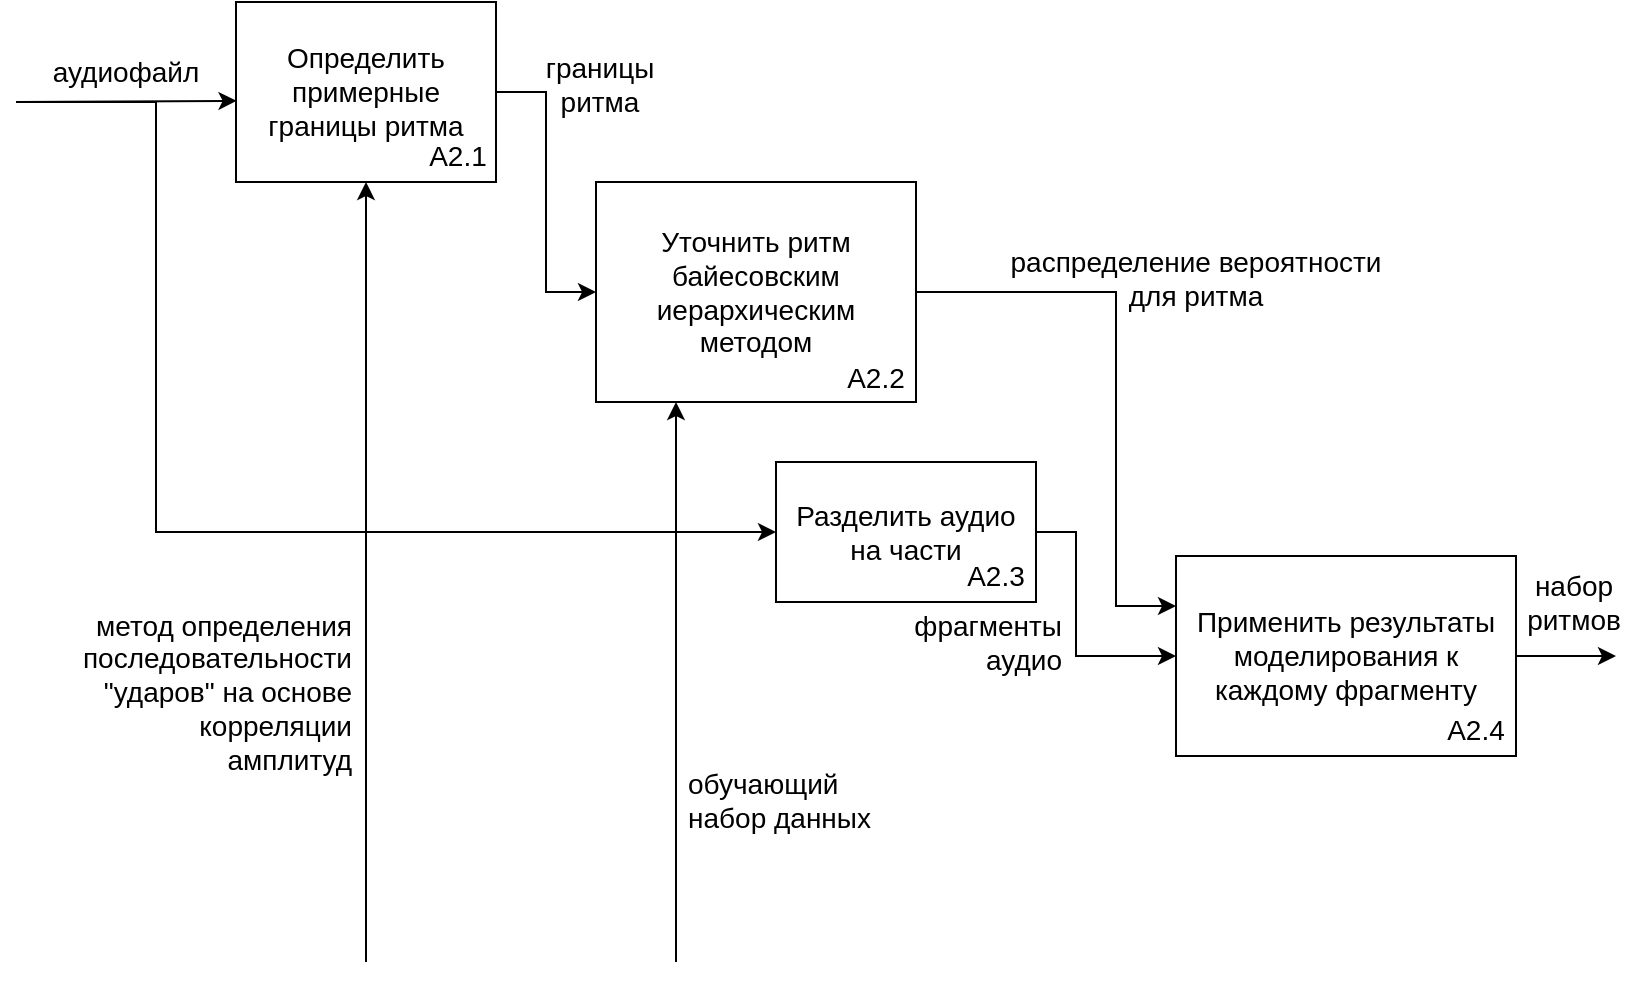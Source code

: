 <mxfile version="13.9.9" type="device"><diagram id="H2MFWQTIrp5qllsMGeMu" name="Страница 1"><mxGraphModel dx="920" dy="585" grid="1" gridSize="10" guides="1" tooltips="1" connect="1" arrows="1" fold="1" page="1" pageScale="1" pageWidth="827" pageHeight="1169" math="0" shadow="0"><root><mxCell id="0"/><mxCell id="1" parent="0"/><mxCell id="1O6MD8rpX3TEdeilk5HR-1" style="edgeStyle=orthogonalEdgeStyle;rounded=0;orthogonalLoop=1;jettySize=auto;html=1;exitX=1;exitY=0.5;exitDx=0;exitDy=0;entryX=0;entryY=0.5;entryDx=0;entryDy=0;fontSize=14;" edge="1" parent="1" source="1O6MD8rpX3TEdeilk5HR-2" target="1O6MD8rpX3TEdeilk5HR-5"><mxGeometry relative="1" as="geometry"/></mxCell><mxCell id="1O6MD8rpX3TEdeilk5HR-2" value="Определить примерные границы ритма" style="rounded=0;whiteSpace=wrap;html=1;fontSize=14;" vertex="1" parent="1"><mxGeometry x="120" y="80" width="130" height="90" as="geometry"/></mxCell><mxCell id="1O6MD8rpX3TEdeilk5HR-3" value="А2.1" style="text;html=1;strokeColor=none;fillColor=none;align=center;verticalAlign=middle;whiteSpace=wrap;rounded=0;fontSize=14;" vertex="1" parent="1"><mxGeometry x="211" y="147" width="40" height="20" as="geometry"/></mxCell><mxCell id="1O6MD8rpX3TEdeilk5HR-4" style="edgeStyle=orthogonalEdgeStyle;rounded=0;orthogonalLoop=1;jettySize=auto;html=1;exitX=1;exitY=0.5;exitDx=0;exitDy=0;entryX=0;entryY=0.25;entryDx=0;entryDy=0;fontSize=14;" edge="1" parent="1" source="1O6MD8rpX3TEdeilk5HR-5" target="1O6MD8rpX3TEdeilk5HR-11"><mxGeometry relative="1" as="geometry"><Array as="points"><mxPoint x="560" y="225"/><mxPoint x="560" y="382"/></Array></mxGeometry></mxCell><mxCell id="1O6MD8rpX3TEdeilk5HR-5" value="Уточнить ритм байесовским иерархическим методом" style="rounded=0;whiteSpace=wrap;html=1;fontSize=14;" vertex="1" parent="1"><mxGeometry x="300" y="170" width="160" height="110" as="geometry"/></mxCell><mxCell id="1O6MD8rpX3TEdeilk5HR-6" value="А2.2" style="text;html=1;strokeColor=none;fillColor=none;align=center;verticalAlign=middle;whiteSpace=wrap;rounded=0;fontSize=14;" vertex="1" parent="1"><mxGeometry x="420" y="258" width="40" height="20" as="geometry"/></mxCell><mxCell id="1O6MD8rpX3TEdeilk5HR-7" style="edgeStyle=orthogonalEdgeStyle;rounded=0;orthogonalLoop=1;jettySize=auto;html=1;exitX=1;exitY=0.5;exitDx=0;exitDy=0;entryX=0;entryY=0.5;entryDx=0;entryDy=0;fontSize=14;" edge="1" parent="1" source="1O6MD8rpX3TEdeilk5HR-8" target="1O6MD8rpX3TEdeilk5HR-11"><mxGeometry relative="1" as="geometry"><Array as="points"><mxPoint x="540" y="345"/><mxPoint x="540" y="407"/></Array></mxGeometry></mxCell><mxCell id="1O6MD8rpX3TEdeilk5HR-8" value="Разделить аудио на части" style="rounded=0;whiteSpace=wrap;html=1;fontSize=14;" vertex="1" parent="1"><mxGeometry x="390" y="310" width="130" height="70" as="geometry"/></mxCell><mxCell id="1O6MD8rpX3TEdeilk5HR-9" value="А2.3" style="text;html=1;strokeColor=none;fillColor=none;align=center;verticalAlign=middle;whiteSpace=wrap;rounded=0;fontSize=14;" vertex="1" parent="1"><mxGeometry x="480" y="357" width="40" height="20" as="geometry"/></mxCell><mxCell id="1O6MD8rpX3TEdeilk5HR-10" style="edgeStyle=orthogonalEdgeStyle;rounded=0;orthogonalLoop=1;jettySize=auto;html=1;exitX=1;exitY=0.5;exitDx=0;exitDy=0;fontSize=14;" edge="1" parent="1" source="1O6MD8rpX3TEdeilk5HR-11"><mxGeometry relative="1" as="geometry"><mxPoint x="810" y="407" as="targetPoint"/></mxGeometry></mxCell><mxCell id="1O6MD8rpX3TEdeilk5HR-11" value="Применить результаты моделирования к каждому фрагменту" style="rounded=0;whiteSpace=wrap;html=1;fontSize=14;" vertex="1" parent="1"><mxGeometry x="590" y="357" width="170" height="100" as="geometry"/></mxCell><mxCell id="1O6MD8rpX3TEdeilk5HR-12" value="А2.4" style="text;html=1;strokeColor=none;fillColor=none;align=center;verticalAlign=middle;whiteSpace=wrap;rounded=0;fontSize=14;" vertex="1" parent="1"><mxGeometry x="720" y="434" width="40" height="20" as="geometry"/></mxCell><mxCell id="1O6MD8rpX3TEdeilk5HR-13" value="" style="endArrow=classic;html=1;fontSize=14;entryX=0.002;entryY=0.549;entryDx=0;entryDy=0;entryPerimeter=0;" edge="1" parent="1" target="1O6MD8rpX3TEdeilk5HR-2"><mxGeometry width="50" height="50" relative="1" as="geometry"><mxPoint x="10" y="130" as="sourcePoint"/><mxPoint x="420" y="270" as="targetPoint"/></mxGeometry></mxCell><mxCell id="1O6MD8rpX3TEdeilk5HR-14" value="аудиофайл" style="text;html=1;strokeColor=none;fillColor=none;align=center;verticalAlign=middle;whiteSpace=wrap;rounded=0;fontSize=14;" vertex="1" parent="1"><mxGeometry x="20" y="105" width="90" height="20" as="geometry"/></mxCell><mxCell id="1O6MD8rpX3TEdeilk5HR-18" value="набор ритмов" style="text;html=1;strokeColor=none;fillColor=none;align=center;verticalAlign=middle;whiteSpace=wrap;rounded=0;fontSize=14;" vertex="1" parent="1"><mxGeometry x="764" y="360" width="50" height="40" as="geometry"/></mxCell><mxCell id="1O6MD8rpX3TEdeilk5HR-19" value="границы ритма" style="text;html=1;strokeColor=none;fillColor=none;align=center;verticalAlign=middle;whiteSpace=wrap;rounded=0;fontSize=14;" vertex="1" parent="1"><mxGeometry x="267" y="101" width="70" height="40" as="geometry"/></mxCell><mxCell id="1O6MD8rpX3TEdeilk5HR-20" value="распределение вероятности для ритма" style="text;html=1;strokeColor=none;fillColor=none;align=center;verticalAlign=middle;whiteSpace=wrap;rounded=0;fontSize=14;" vertex="1" parent="1"><mxGeometry x="500" y="193" width="200" height="50" as="geometry"/></mxCell><mxCell id="1O6MD8rpX3TEdeilk5HR-21" value="" style="endArrow=classic;html=1;fontSize=14;entryX=0.25;entryY=1;entryDx=0;entryDy=0;" edge="1" parent="1" target="1O6MD8rpX3TEdeilk5HR-5"><mxGeometry width="50" height="50" relative="1" as="geometry"><mxPoint x="340" y="560" as="sourcePoint"/><mxPoint x="460" y="330" as="targetPoint"/></mxGeometry></mxCell><mxCell id="1O6MD8rpX3TEdeilk5HR-22" value="фрагменты аудио" style="text;html=1;strokeColor=none;fillColor=none;align=right;verticalAlign=middle;whiteSpace=wrap;rounded=0;fontSize=14;" vertex="1" parent="1"><mxGeometry x="460" y="380" width="75" height="40" as="geometry"/></mxCell><mxCell id="1O6MD8rpX3TEdeilk5HR-23" value="обучающий набор данных" style="text;html=1;strokeColor=none;fillColor=none;align=left;verticalAlign=middle;whiteSpace=wrap;rounded=0;fontSize=14;" vertex="1" parent="1"><mxGeometry x="344" y="454" width="110" height="50" as="geometry"/></mxCell><mxCell id="1O6MD8rpX3TEdeilk5HR-24" value="" style="endArrow=classic;html=1;entryX=0;entryY=0.5;entryDx=0;entryDy=0;rounded=0;" edge="1" parent="1" target="1O6MD8rpX3TEdeilk5HR-8"><mxGeometry width="50" height="50" relative="1" as="geometry"><mxPoint x="10" y="130" as="sourcePoint"/><mxPoint x="190" y="270" as="targetPoint"/><Array as="points"><mxPoint x="80" y="130"/><mxPoint x="80" y="345"/></Array></mxGeometry></mxCell><mxCell id="1O6MD8rpX3TEdeilk5HR-26" value="" style="endArrow=classic;html=1;fontSize=14;entryX=0.5;entryY=1;entryDx=0;entryDy=0;" edge="1" parent="1" target="1O6MD8rpX3TEdeilk5HR-2"><mxGeometry width="50" height="50" relative="1" as="geometry"><mxPoint x="185" y="560" as="sourcePoint"/><mxPoint x="186" y="193" as="targetPoint"/></mxGeometry></mxCell><mxCell id="1O6MD8rpX3TEdeilk5HR-27" value="метод определения последовательности &quot;ударов&quot; на основе корреляции амплитуд" style="text;html=1;strokeColor=none;fillColor=none;align=right;verticalAlign=middle;whiteSpace=wrap;rounded=0;fontSize=14;" vertex="1" parent="1"><mxGeometry x="40" y="370" width="140" height="110" as="geometry"/></mxCell></root></mxGraphModel></diagram></mxfile>